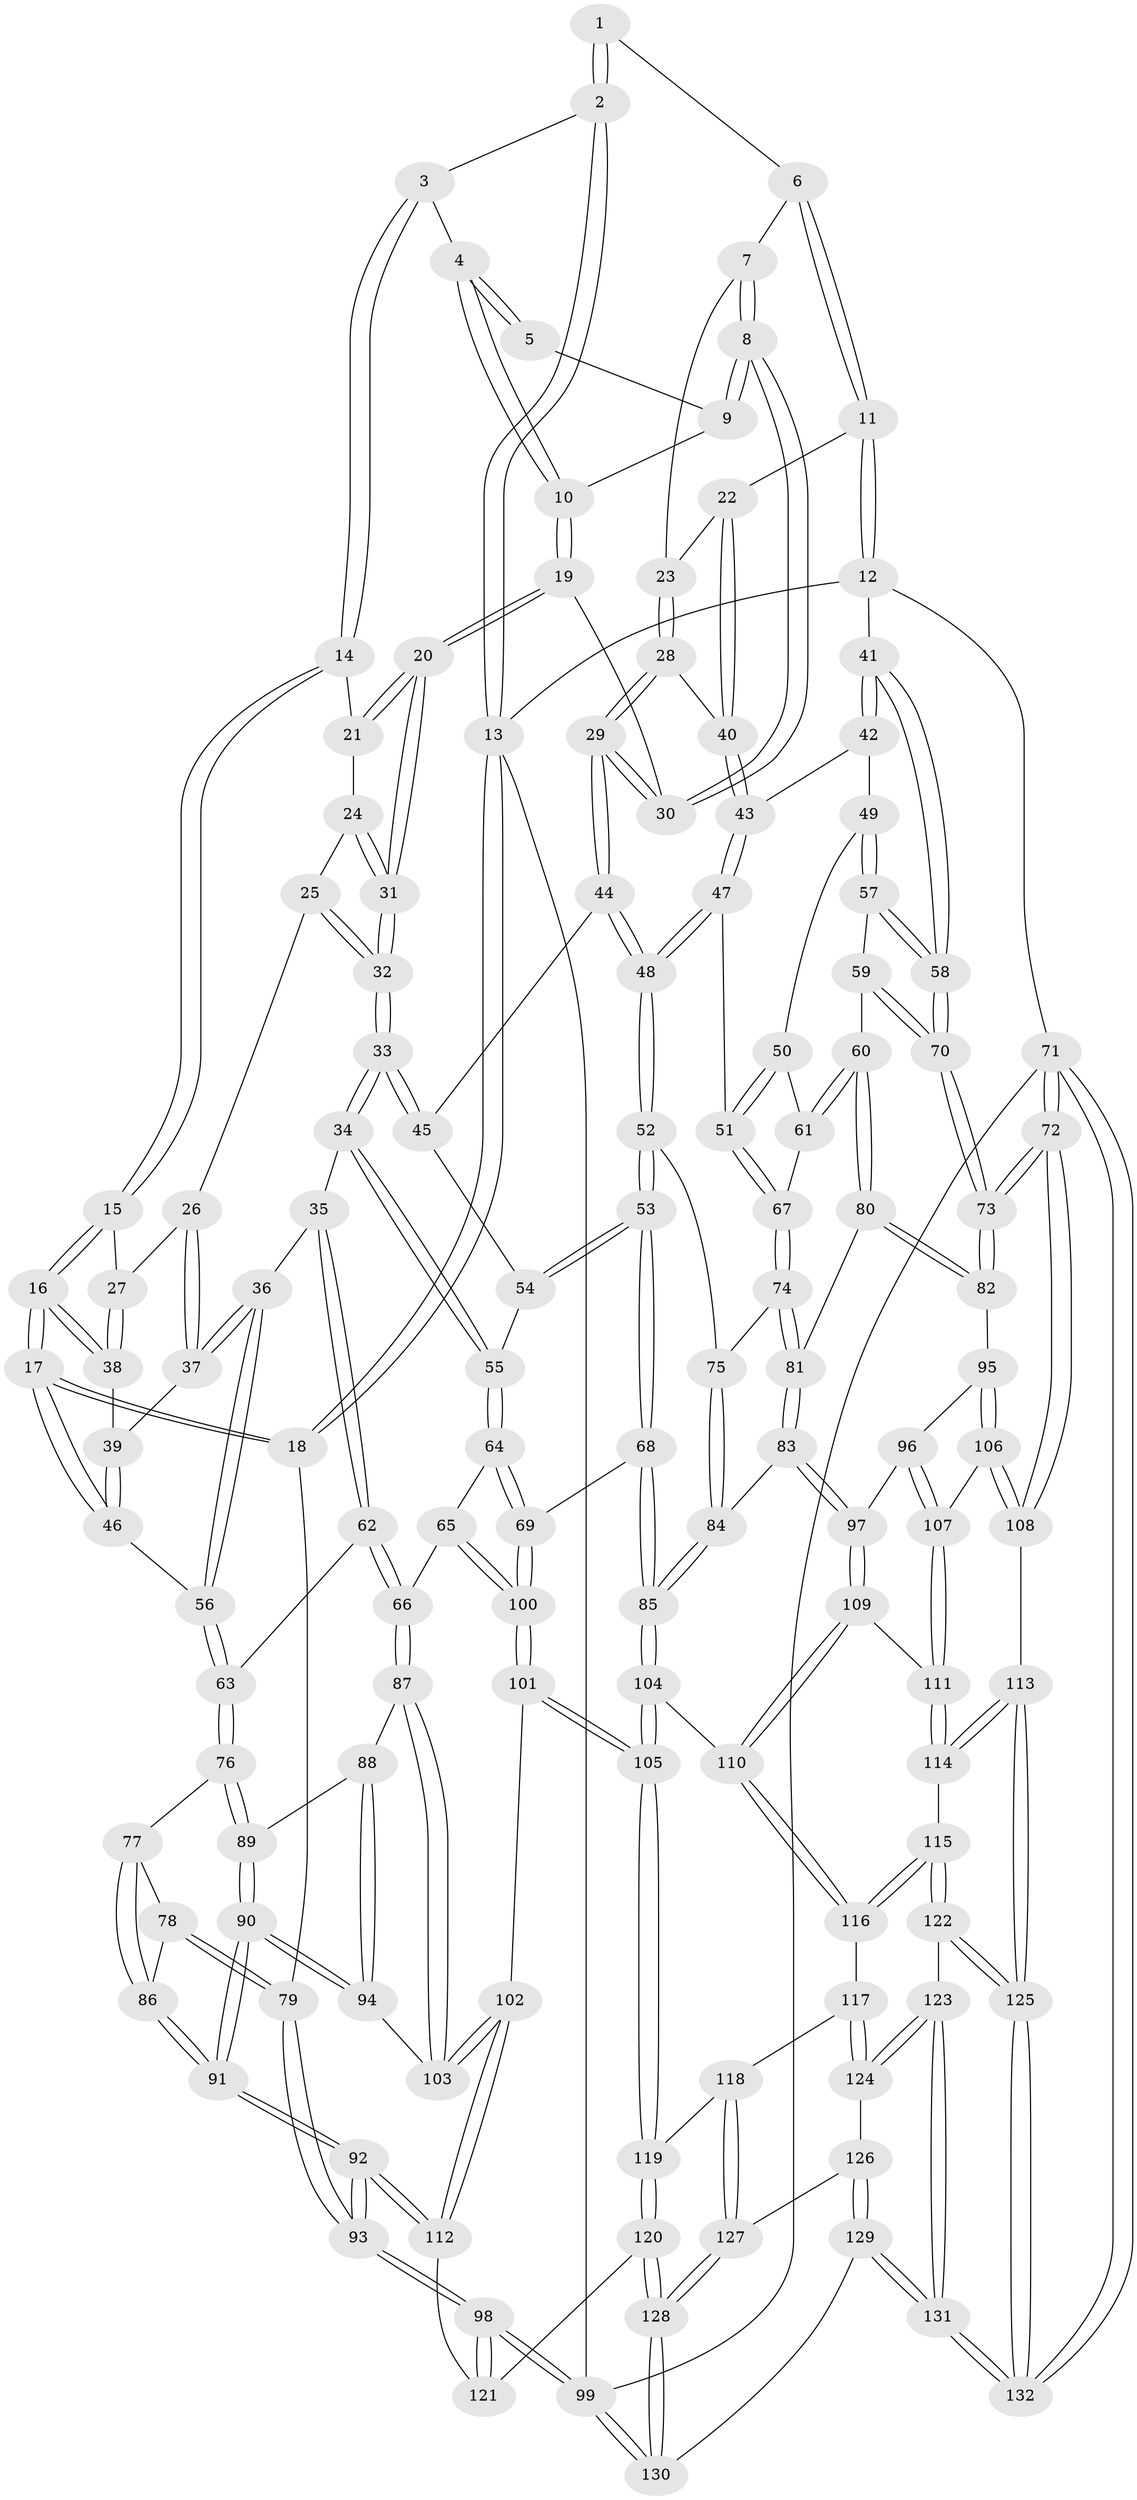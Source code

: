 // Generated by graph-tools (version 1.1) at 2025/11/02/27/25 16:11:59]
// undirected, 132 vertices, 327 edges
graph export_dot {
graph [start="1"]
  node [color=gray90,style=filled];
  1 [pos="+0.6488074401303129+0"];
  2 [pos="+0.25448437364776116+0"];
  3 [pos="+0.2568566521854294+0"];
  4 [pos="+0.46855524588353953+0.05230304733249657"];
  5 [pos="+0.5988696468025463+0"];
  6 [pos="+0.7962856631322555+0"];
  7 [pos="+0.6227045662603764+0.08881483860687561"];
  8 [pos="+0.5737092425606976+0.10615249216638946"];
  9 [pos="+0.5932114633311487+0"];
  10 [pos="+0.48418615859079234+0.08843578690322725"];
  11 [pos="+1+0"];
  12 [pos="+1+0"];
  13 [pos="+0+0"];
  14 [pos="+0.24190768587894707+0"];
  15 [pos="+0.20318915072899035+0"];
  16 [pos="+0+0.2436459505006823"];
  17 [pos="+0+0.25520829634542747"];
  18 [pos="+0+0.2621769880543527"];
  19 [pos="+0.49975861319746556+0.15185626510019962"];
  20 [pos="+0.4643841089875686+0.1725872803707873"];
  21 [pos="+0.24198063920206792+0"];
  22 [pos="+1+0"];
  23 [pos="+0.6933859744181048+0.09372334019143252"];
  24 [pos="+0.3002302094008229+0.1032447891996553"];
  25 [pos="+0.27139640320769487+0.15501267415310613"];
  26 [pos="+0.27038450958928784+0.15645798217026474"];
  27 [pos="+0.1846544603109565+0.1679274679073129"];
  28 [pos="+0.6807935503244138+0.25708589479067584"];
  29 [pos="+0.6712258698921406+0.2610324269053575"];
  30 [pos="+0.537383856177522+0.1526750770655947"];
  31 [pos="+0.42074783599762433+0.21435394255184884"];
  32 [pos="+0.40756926659125065+0.24444356219886892"];
  33 [pos="+0.39112437463764294+0.28505128123833556"];
  34 [pos="+0.38191387263415727+0.30040293258294243"];
  35 [pos="+0.316216091178613+0.30637679009521923"];
  36 [pos="+0.28688552556621016+0.30002809258286567"];
  37 [pos="+0.28621941453632144+0.2992606340358944"];
  38 [pos="+0.1798153655167822+0.17769279451946612"];
  39 [pos="+0.24269209771403283+0.26652740839097905"];
  40 [pos="+0.7041560739818505+0.2545032450229303"];
  41 [pos="+1+0"];
  42 [pos="+0.8652196554131351+0.28809291392124486"];
  43 [pos="+0.8323805442864222+0.2947509610602544"];
  44 [pos="+0.6599620655736115+0.2862353845792414"];
  45 [pos="+0.612380671404414+0.2990980510658663"];
  46 [pos="+0+0.274866719092168"];
  47 [pos="+0.79563609623618+0.4216583619081455"];
  48 [pos="+0.654972870476626+0.398054006109161"];
  49 [pos="+0.9075668896795412+0.36453521338608263"];
  50 [pos="+0.8762548458360953+0.407135258629346"];
  51 [pos="+0.7985017299979306+0.4276302925074055"];
  52 [pos="+0.6302885511565117+0.44680251248860736"];
  53 [pos="+0.6161475301747659+0.4569124066416683"];
  54 [pos="+0.5016961402082366+0.36377249142204277"];
  55 [pos="+0.40932248484632+0.34756253703895695"];
  56 [pos="+0.17101257297986724+0.3786921070672007"];
  57 [pos="+0.9262077186904334+0.38166708683450207"];
  58 [pos="+1+0.22183739482943027"];
  59 [pos="+0.9437929905231716+0.4179277404071974"];
  60 [pos="+0.9106269716718575+0.4701760431019476"];
  61 [pos="+0.8740854798064904+0.44027815195548287"];
  62 [pos="+0.26884305446120854+0.48572495569719637"];
  63 [pos="+0.17965508964193355+0.4798911920577704"];
  64 [pos="+0.4210798062584517+0.4693443491214759"];
  65 [pos="+0.33143262944320406+0.5295032462100073"];
  66 [pos="+0.32894458221896977+0.5299225492895975"];
  67 [pos="+0.8014756916832037+0.4383774278450359"];
  68 [pos="+0.5717784845111006+0.5188780201959563"];
  69 [pos="+0.5021544459261968+0.5206791537606792"];
  70 [pos="+1+0.48240520395959274"];
  71 [pos="+1+1"];
  72 [pos="+1+0.7838592060685422"];
  73 [pos="+1+0.5332383101179725"];
  74 [pos="+0.8010657366333089+0.4719661091188325"];
  75 [pos="+0.7010729507096073+0.4915150362442575"];
  76 [pos="+0.17790614728127152+0.48182356063147874"];
  77 [pos="+0.15835297934737347+0.48391638942309784"];
  78 [pos="+0+0.42902308311126036"];
  79 [pos="+0+0.3466043985811631"];
  80 [pos="+0.9039428748408349+0.520191777110415"];
  81 [pos="+0.828214242982411+0.5291586539316737"];
  82 [pos="+0.9347272344632593+0.5418410231794288"];
  83 [pos="+0.7967044277598698+0.5773294415347786"];
  84 [pos="+0.7395889453874619+0.5661090175228282"];
  85 [pos="+0.6232651292818059+0.628754156146869"];
  86 [pos="+0.07710720591924144+0.5385440566767263"];
  87 [pos="+0.3186168933188788+0.5471623976118737"];
  88 [pos="+0.22119625718361532+0.5746734084668914"];
  89 [pos="+0.17690548636771036+0.5451649839452749"];
  90 [pos="+0.10516200022349383+0.6751829181230447"];
  91 [pos="+0.05275046185965969+0.7310118152363717"];
  92 [pos="+0+0.8583665401427988"];
  93 [pos="+0+1"];
  94 [pos="+0.2357261757990895+0.6205036770286703"];
  95 [pos="+0.9228774813871932+0.5948261892627211"];
  96 [pos="+0.8728792233525755+0.614032540048647"];
  97 [pos="+0.7972926955554489+0.5800399458251285"];
  98 [pos="+0+1"];
  99 [pos="+0+1"];
  100 [pos="+0.4346121310334593+0.6628706012555943"];
  101 [pos="+0.43417268544292437+0.6968978086207367"];
  102 [pos="+0.31278730578432873+0.7099588327748969"];
  103 [pos="+0.2903020963452302+0.634058828187339"];
  104 [pos="+0.62308725168882+0.6698050926156625"];
  105 [pos="+0.4609203589498458+0.7203178791763488"];
  106 [pos="+0.9372161979449248+0.657575881791325"];
  107 [pos="+0.8780481393438453+0.6555426373872179"];
  108 [pos="+1+0.7925320429759635"];
  109 [pos="+0.7943229663129682+0.6228497325379465"];
  110 [pos="+0.6350430159378775+0.683469569925514"];
  111 [pos="+0.8151068852203854+0.6930988662241149"];
  112 [pos="+0.27672206098128516+0.7484194461276445"];
  113 [pos="+0.964357955661815+0.823294165585418"];
  114 [pos="+0.8057413187283616+0.7677453699374929"];
  115 [pos="+0.754028239755803+0.7849428370092422"];
  116 [pos="+0.6366751065023714+0.6863559216310331"];
  117 [pos="+0.5980474572128447+0.7854667127266421"];
  118 [pos="+0.48132016523696536+0.8261343958384667"];
  119 [pos="+0.471494985473956+0.8213424704539363"];
  120 [pos="+0.39532912044843177+0.8856205302749879"];
  121 [pos="+0.39145666338217233+0.8853868612823065"];
  122 [pos="+0.7153990053805385+0.8651468097156702"];
  123 [pos="+0.6937299672910202+0.881111040115643"];
  124 [pos="+0.63484167394735+0.8720646867124376"];
  125 [pos="+0.8668662967438239+0.9881199908405405"];
  126 [pos="+0.6046348627567285+0.8798697037091459"];
  127 [pos="+0.5302053879385821+0.8698669437654071"];
  128 [pos="+0.5101409558118891+1"];
  129 [pos="+0.5219596551325156+1"];
  130 [pos="+0.5165755544645872+1"];
  131 [pos="+0.6520842369997746+1"];
  132 [pos="+0.8410007096730413+1"];
  1 -- 2;
  1 -- 2;
  1 -- 6;
  2 -- 3;
  2 -- 13;
  2 -- 13;
  3 -- 4;
  3 -- 14;
  3 -- 14;
  4 -- 5;
  4 -- 5;
  4 -- 10;
  4 -- 10;
  5 -- 9;
  6 -- 7;
  6 -- 11;
  6 -- 11;
  7 -- 8;
  7 -- 8;
  7 -- 23;
  8 -- 9;
  8 -- 9;
  8 -- 30;
  8 -- 30;
  9 -- 10;
  10 -- 19;
  10 -- 19;
  11 -- 12;
  11 -- 12;
  11 -- 22;
  12 -- 13;
  12 -- 41;
  12 -- 71;
  13 -- 18;
  13 -- 18;
  13 -- 99;
  14 -- 15;
  14 -- 15;
  14 -- 21;
  15 -- 16;
  15 -- 16;
  15 -- 27;
  16 -- 17;
  16 -- 17;
  16 -- 38;
  16 -- 38;
  17 -- 18;
  17 -- 18;
  17 -- 46;
  17 -- 46;
  18 -- 79;
  19 -- 20;
  19 -- 20;
  19 -- 30;
  20 -- 21;
  20 -- 21;
  20 -- 31;
  20 -- 31;
  21 -- 24;
  22 -- 23;
  22 -- 40;
  22 -- 40;
  23 -- 28;
  23 -- 28;
  24 -- 25;
  24 -- 31;
  24 -- 31;
  25 -- 26;
  25 -- 32;
  25 -- 32;
  26 -- 27;
  26 -- 37;
  26 -- 37;
  27 -- 38;
  27 -- 38;
  28 -- 29;
  28 -- 29;
  28 -- 40;
  29 -- 30;
  29 -- 30;
  29 -- 44;
  29 -- 44;
  31 -- 32;
  31 -- 32;
  32 -- 33;
  32 -- 33;
  33 -- 34;
  33 -- 34;
  33 -- 45;
  33 -- 45;
  34 -- 35;
  34 -- 55;
  34 -- 55;
  35 -- 36;
  35 -- 62;
  35 -- 62;
  36 -- 37;
  36 -- 37;
  36 -- 56;
  36 -- 56;
  37 -- 39;
  38 -- 39;
  39 -- 46;
  39 -- 46;
  40 -- 43;
  40 -- 43;
  41 -- 42;
  41 -- 42;
  41 -- 58;
  41 -- 58;
  42 -- 43;
  42 -- 49;
  43 -- 47;
  43 -- 47;
  44 -- 45;
  44 -- 48;
  44 -- 48;
  45 -- 54;
  46 -- 56;
  47 -- 48;
  47 -- 48;
  47 -- 51;
  48 -- 52;
  48 -- 52;
  49 -- 50;
  49 -- 57;
  49 -- 57;
  50 -- 51;
  50 -- 51;
  50 -- 61;
  51 -- 67;
  51 -- 67;
  52 -- 53;
  52 -- 53;
  52 -- 75;
  53 -- 54;
  53 -- 54;
  53 -- 68;
  53 -- 68;
  54 -- 55;
  55 -- 64;
  55 -- 64;
  56 -- 63;
  56 -- 63;
  57 -- 58;
  57 -- 58;
  57 -- 59;
  58 -- 70;
  58 -- 70;
  59 -- 60;
  59 -- 70;
  59 -- 70;
  60 -- 61;
  60 -- 61;
  60 -- 80;
  60 -- 80;
  61 -- 67;
  62 -- 63;
  62 -- 66;
  62 -- 66;
  63 -- 76;
  63 -- 76;
  64 -- 65;
  64 -- 69;
  64 -- 69;
  65 -- 66;
  65 -- 100;
  65 -- 100;
  66 -- 87;
  66 -- 87;
  67 -- 74;
  67 -- 74;
  68 -- 69;
  68 -- 85;
  68 -- 85;
  69 -- 100;
  69 -- 100;
  70 -- 73;
  70 -- 73;
  71 -- 72;
  71 -- 72;
  71 -- 132;
  71 -- 132;
  71 -- 99;
  72 -- 73;
  72 -- 73;
  72 -- 108;
  72 -- 108;
  73 -- 82;
  73 -- 82;
  74 -- 75;
  74 -- 81;
  74 -- 81;
  75 -- 84;
  75 -- 84;
  76 -- 77;
  76 -- 89;
  76 -- 89;
  77 -- 78;
  77 -- 86;
  77 -- 86;
  78 -- 79;
  78 -- 79;
  78 -- 86;
  79 -- 93;
  79 -- 93;
  80 -- 81;
  80 -- 82;
  80 -- 82;
  81 -- 83;
  81 -- 83;
  82 -- 95;
  83 -- 84;
  83 -- 97;
  83 -- 97;
  84 -- 85;
  84 -- 85;
  85 -- 104;
  85 -- 104;
  86 -- 91;
  86 -- 91;
  87 -- 88;
  87 -- 103;
  87 -- 103;
  88 -- 89;
  88 -- 94;
  88 -- 94;
  89 -- 90;
  89 -- 90;
  90 -- 91;
  90 -- 91;
  90 -- 94;
  90 -- 94;
  91 -- 92;
  91 -- 92;
  92 -- 93;
  92 -- 93;
  92 -- 112;
  92 -- 112;
  93 -- 98;
  93 -- 98;
  94 -- 103;
  95 -- 96;
  95 -- 106;
  95 -- 106;
  96 -- 97;
  96 -- 107;
  96 -- 107;
  97 -- 109;
  97 -- 109;
  98 -- 99;
  98 -- 99;
  98 -- 121;
  98 -- 121;
  99 -- 130;
  99 -- 130;
  100 -- 101;
  100 -- 101;
  101 -- 102;
  101 -- 105;
  101 -- 105;
  102 -- 103;
  102 -- 103;
  102 -- 112;
  102 -- 112;
  104 -- 105;
  104 -- 105;
  104 -- 110;
  105 -- 119;
  105 -- 119;
  106 -- 107;
  106 -- 108;
  106 -- 108;
  107 -- 111;
  107 -- 111;
  108 -- 113;
  109 -- 110;
  109 -- 110;
  109 -- 111;
  110 -- 116;
  110 -- 116;
  111 -- 114;
  111 -- 114;
  112 -- 121;
  113 -- 114;
  113 -- 114;
  113 -- 125;
  113 -- 125;
  114 -- 115;
  115 -- 116;
  115 -- 116;
  115 -- 122;
  115 -- 122;
  116 -- 117;
  117 -- 118;
  117 -- 124;
  117 -- 124;
  118 -- 119;
  118 -- 127;
  118 -- 127;
  119 -- 120;
  119 -- 120;
  120 -- 121;
  120 -- 128;
  120 -- 128;
  122 -- 123;
  122 -- 125;
  122 -- 125;
  123 -- 124;
  123 -- 124;
  123 -- 131;
  123 -- 131;
  124 -- 126;
  125 -- 132;
  125 -- 132;
  126 -- 127;
  126 -- 129;
  126 -- 129;
  127 -- 128;
  127 -- 128;
  128 -- 130;
  128 -- 130;
  129 -- 130;
  129 -- 131;
  129 -- 131;
  131 -- 132;
  131 -- 132;
}
